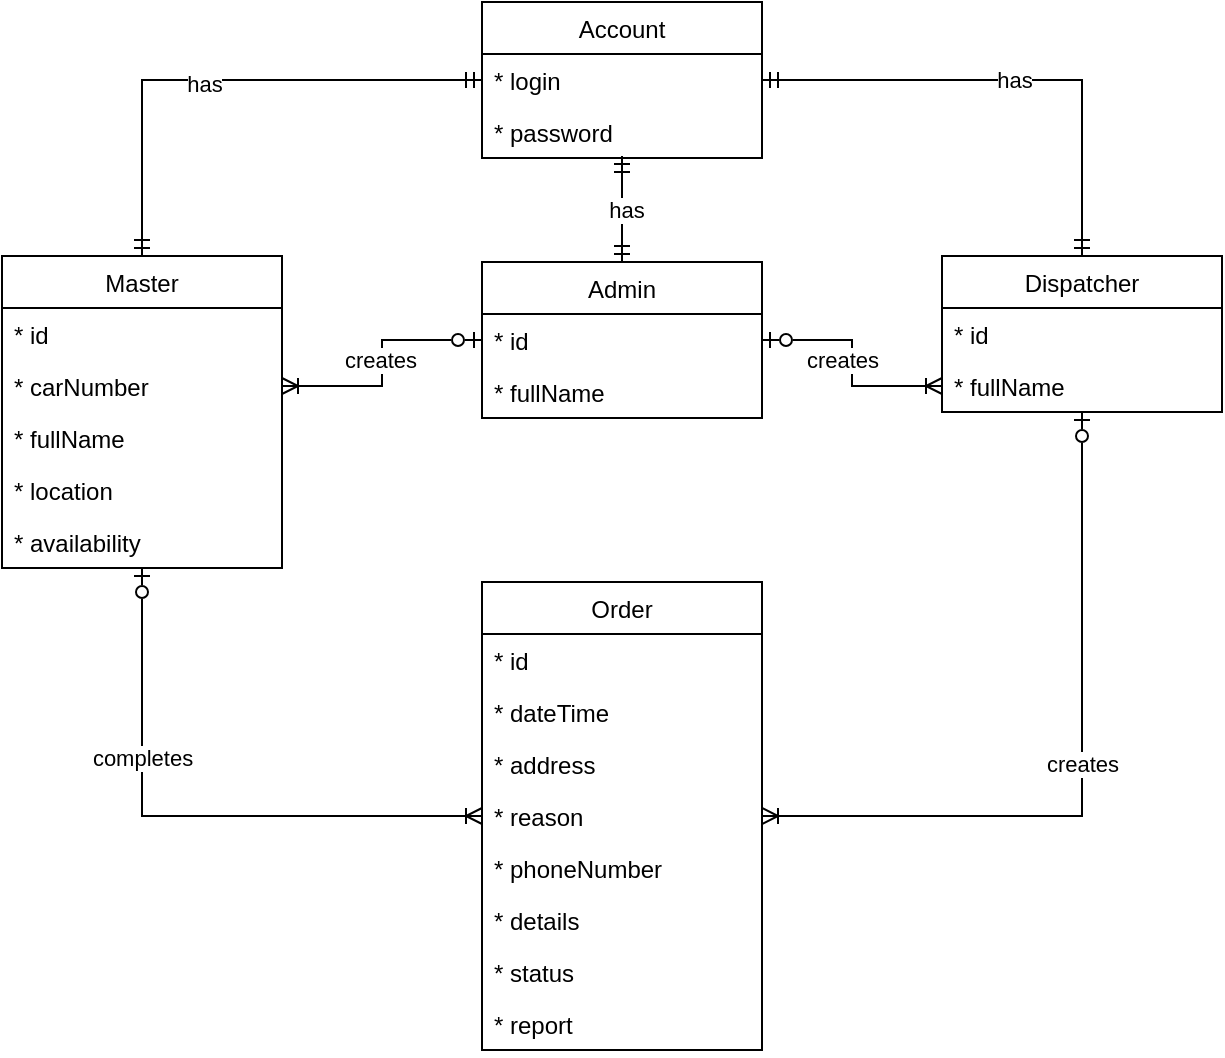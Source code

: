 <mxfile version="16.5.3"><diagram id="la74Jk2pF6MNF0WUkkZl" name="Page-1"><mxGraphModel dx="830" dy="550" grid="1" gridSize="10" guides="1" tooltips="1" connect="1" arrows="1" fold="1" page="1" pageScale="1" pageWidth="827" pageHeight="1169" math="0" shadow="0"><root><mxCell id="0"/><mxCell id="1" parent="0"/><mxCell id="uSsRIjzJTQFB9A_UZotI-1" value="Account" style="swimlane;fontStyle=0;childLayout=stackLayout;horizontal=1;startSize=26;fillColor=none;horizontalStack=0;resizeParent=1;resizeParentMax=0;resizeLast=0;collapsible=1;marginBottom=0;" vertex="1" parent="1"><mxGeometry x="360" y="150" width="140" height="78" as="geometry"/></mxCell><mxCell id="uSsRIjzJTQFB9A_UZotI-2" value="* login" style="text;strokeColor=none;fillColor=none;align=left;verticalAlign=top;spacingLeft=4;spacingRight=4;overflow=hidden;rotatable=0;points=[[0,0.5],[1,0.5]];portConstraint=eastwest;" vertex="1" parent="uSsRIjzJTQFB9A_UZotI-1"><mxGeometry y="26" width="140" height="26" as="geometry"/></mxCell><mxCell id="uSsRIjzJTQFB9A_UZotI-3" value="* password" style="text;strokeColor=none;fillColor=none;align=left;verticalAlign=top;spacingLeft=4;spacingRight=4;overflow=hidden;rotatable=0;points=[[0,0.5],[1,0.5]];portConstraint=eastwest;" vertex="1" parent="uSsRIjzJTQFB9A_UZotI-1"><mxGeometry y="52" width="140" height="26" as="geometry"/></mxCell><mxCell id="uSsRIjzJTQFB9A_UZotI-33" style="edgeStyle=orthogonalEdgeStyle;rounded=0;orthogonalLoop=1;jettySize=auto;html=1;entryX=0.5;entryY=0.962;entryDx=0;entryDy=0;entryPerimeter=0;endArrow=ERmandOne;endFill=0;startArrow=ERmandOne;startFill=0;" edge="1" parent="1" source="uSsRIjzJTQFB9A_UZotI-9" target="uSsRIjzJTQFB9A_UZotI-3"><mxGeometry relative="1" as="geometry"/></mxCell><mxCell id="uSsRIjzJTQFB9A_UZotI-40" value="has" style="edgeLabel;html=1;align=center;verticalAlign=middle;resizable=0;points=[];" vertex="1" connectable="0" parent="uSsRIjzJTQFB9A_UZotI-33"><mxGeometry x="-0.019" y="-2" relative="1" as="geometry"><mxPoint as="offset"/></mxGeometry></mxCell><mxCell id="uSsRIjzJTQFB9A_UZotI-9" value="Admin" style="swimlane;fontStyle=0;childLayout=stackLayout;horizontal=1;startSize=26;fillColor=none;horizontalStack=0;resizeParent=1;resizeParentMax=0;resizeLast=0;collapsible=1;marginBottom=0;" vertex="1" parent="1"><mxGeometry x="360" y="280" width="140" height="78" as="geometry"/></mxCell><mxCell id="uSsRIjzJTQFB9A_UZotI-10" value="* id" style="text;strokeColor=none;fillColor=none;align=left;verticalAlign=top;spacingLeft=4;spacingRight=4;overflow=hidden;rotatable=0;points=[[0,0.5],[1,0.5]];portConstraint=eastwest;" vertex="1" parent="uSsRIjzJTQFB9A_UZotI-9"><mxGeometry y="26" width="140" height="26" as="geometry"/></mxCell><mxCell id="uSsRIjzJTQFB9A_UZotI-11" value="* fullName" style="text;strokeColor=none;fillColor=none;align=left;verticalAlign=top;spacingLeft=4;spacingRight=4;overflow=hidden;rotatable=0;points=[[0,0.5],[1,0.5]];portConstraint=eastwest;" vertex="1" parent="uSsRIjzJTQFB9A_UZotI-9"><mxGeometry y="52" width="140" height="26" as="geometry"/></mxCell><mxCell id="uSsRIjzJTQFB9A_UZotI-32" style="edgeStyle=orthogonalEdgeStyle;rounded=0;orthogonalLoop=1;jettySize=auto;html=1;entryX=1;entryY=0.5;entryDx=0;entryDy=0;endArrow=ERmandOne;endFill=0;startArrow=ERmandOne;startFill=0;" edge="1" parent="1" source="uSsRIjzJTQFB9A_UZotI-13" target="uSsRIjzJTQFB9A_UZotI-2"><mxGeometry relative="1" as="geometry"/></mxCell><mxCell id="uSsRIjzJTQFB9A_UZotI-38" value="has" style="edgeLabel;html=1;align=center;verticalAlign=middle;resizable=0;points=[];" vertex="1" connectable="0" parent="uSsRIjzJTQFB9A_UZotI-32"><mxGeometry x="-0.016" relative="1" as="geometry"><mxPoint as="offset"/></mxGeometry></mxCell><mxCell id="uSsRIjzJTQFB9A_UZotI-36" style="edgeStyle=orthogonalEdgeStyle;rounded=0;orthogonalLoop=1;jettySize=auto;html=1;entryX=1;entryY=0.5;entryDx=0;entryDy=0;startArrow=ERzeroToOne;startFill=0;endArrow=ERoneToMany;endFill=0;" edge="1" parent="1" source="uSsRIjzJTQFB9A_UZotI-13" target="uSsRIjzJTQFB9A_UZotI-29"><mxGeometry relative="1" as="geometry"/></mxCell><mxCell id="uSsRIjzJTQFB9A_UZotI-43" value="creates" style="edgeLabel;html=1;align=center;verticalAlign=middle;resizable=0;points=[];" vertex="1" connectable="0" parent="uSsRIjzJTQFB9A_UZotI-36"><mxGeometry x="-0.238" relative="1" as="geometry"><mxPoint y="38" as="offset"/></mxGeometry></mxCell><mxCell id="uSsRIjzJTQFB9A_UZotI-13" value="Dispatcher" style="swimlane;fontStyle=0;childLayout=stackLayout;horizontal=1;startSize=26;fillColor=none;horizontalStack=0;resizeParent=1;resizeParentMax=0;resizeLast=0;collapsible=1;marginBottom=0;" vertex="1" parent="1"><mxGeometry x="590" y="277" width="140" height="78" as="geometry"/></mxCell><mxCell id="uSsRIjzJTQFB9A_UZotI-14" value="* id" style="text;strokeColor=none;fillColor=none;align=left;verticalAlign=top;spacingLeft=4;spacingRight=4;overflow=hidden;rotatable=0;points=[[0,0.5],[1,0.5]];portConstraint=eastwest;" vertex="1" parent="uSsRIjzJTQFB9A_UZotI-13"><mxGeometry y="26" width="140" height="26" as="geometry"/></mxCell><mxCell id="uSsRIjzJTQFB9A_UZotI-15" value="* fullName" style="text;strokeColor=none;fillColor=none;align=left;verticalAlign=top;spacingLeft=4;spacingRight=4;overflow=hidden;rotatable=0;points=[[0,0.5],[1,0.5]];portConstraint=eastwest;" vertex="1" parent="uSsRIjzJTQFB9A_UZotI-13"><mxGeometry y="52" width="140" height="26" as="geometry"/></mxCell><mxCell id="uSsRIjzJTQFB9A_UZotI-31" style="edgeStyle=orthogonalEdgeStyle;rounded=0;orthogonalLoop=1;jettySize=auto;html=1;entryX=0;entryY=0.5;entryDx=0;entryDy=0;endArrow=ERmandOne;endFill=0;startArrow=ERmandOne;startFill=0;" edge="1" parent="1" source="uSsRIjzJTQFB9A_UZotI-17" target="uSsRIjzJTQFB9A_UZotI-2"><mxGeometry relative="1" as="geometry"/></mxCell><mxCell id="uSsRIjzJTQFB9A_UZotI-39" value="has" style="edgeLabel;html=1;align=center;verticalAlign=middle;resizable=0;points=[];" vertex="1" connectable="0" parent="uSsRIjzJTQFB9A_UZotI-31"><mxGeometry x="-0.077" y="-2" relative="1" as="geometry"><mxPoint as="offset"/></mxGeometry></mxCell><mxCell id="uSsRIjzJTQFB9A_UZotI-37" style="edgeStyle=orthogonalEdgeStyle;rounded=0;orthogonalLoop=1;jettySize=auto;html=1;entryX=0;entryY=0.5;entryDx=0;entryDy=0;startArrow=ERzeroToOne;startFill=0;endArrow=ERoneToMany;endFill=0;" edge="1" parent="1" source="uSsRIjzJTQFB9A_UZotI-17" target="uSsRIjzJTQFB9A_UZotI-29"><mxGeometry relative="1" as="geometry"/></mxCell><mxCell id="uSsRIjzJTQFB9A_UZotI-44" value="completes" style="edgeLabel;html=1;align=center;verticalAlign=middle;resizable=0;points=[];" vertex="1" connectable="0" parent="uSsRIjzJTQFB9A_UZotI-37"><mxGeometry x="-0.4" y="-2" relative="1" as="geometry"><mxPoint x="2" y="7" as="offset"/></mxGeometry></mxCell><mxCell id="uSsRIjzJTQFB9A_UZotI-17" value="Master" style="swimlane;fontStyle=0;childLayout=stackLayout;horizontal=1;startSize=26;fillColor=none;horizontalStack=0;resizeParent=1;resizeParentMax=0;resizeLast=0;collapsible=1;marginBottom=0;" vertex="1" parent="1"><mxGeometry x="120" y="277" width="140" height="156" as="geometry"/></mxCell><mxCell id="uSsRIjzJTQFB9A_UZotI-18" value="* id" style="text;strokeColor=none;fillColor=none;align=left;verticalAlign=top;spacingLeft=4;spacingRight=4;overflow=hidden;rotatable=0;points=[[0,0.5],[1,0.5]];portConstraint=eastwest;" vertex="1" parent="uSsRIjzJTQFB9A_UZotI-17"><mxGeometry y="26" width="140" height="26" as="geometry"/></mxCell><mxCell id="uSsRIjzJTQFB9A_UZotI-19" value="* carNumber" style="text;strokeColor=none;fillColor=none;align=left;verticalAlign=top;spacingLeft=4;spacingRight=4;overflow=hidden;rotatable=0;points=[[0,0.5],[1,0.5]];portConstraint=eastwest;" vertex="1" parent="uSsRIjzJTQFB9A_UZotI-17"><mxGeometry y="52" width="140" height="26" as="geometry"/></mxCell><mxCell id="uSsRIjzJTQFB9A_UZotI-45" value="* fullName" style="text;strokeColor=none;fillColor=none;align=left;verticalAlign=top;spacingLeft=4;spacingRight=4;overflow=hidden;rotatable=0;points=[[0,0.5],[1,0.5]];portConstraint=eastwest;" vertex="1" parent="uSsRIjzJTQFB9A_UZotI-17"><mxGeometry y="78" width="140" height="26" as="geometry"/></mxCell><mxCell id="uSsRIjzJTQFB9A_UZotI-20" value="* location" style="text;strokeColor=none;fillColor=none;align=left;verticalAlign=top;spacingLeft=4;spacingRight=4;overflow=hidden;rotatable=0;points=[[0,0.5],[1,0.5]];portConstraint=eastwest;" vertex="1" parent="uSsRIjzJTQFB9A_UZotI-17"><mxGeometry y="104" width="140" height="26" as="geometry"/></mxCell><mxCell id="uSsRIjzJTQFB9A_UZotI-21" value="* availability" style="text;strokeColor=none;fillColor=none;align=left;verticalAlign=top;spacingLeft=4;spacingRight=4;overflow=hidden;rotatable=0;points=[[0,0.5],[1,0.5]];portConstraint=eastwest;" vertex="1" parent="uSsRIjzJTQFB9A_UZotI-17"><mxGeometry y="130" width="140" height="26" as="geometry"/></mxCell><mxCell id="uSsRIjzJTQFB9A_UZotI-22" value="Order" style="swimlane;fontStyle=0;childLayout=stackLayout;horizontal=1;startSize=26;fillColor=none;horizontalStack=0;resizeParent=1;resizeParentMax=0;resizeLast=0;collapsible=1;marginBottom=0;" vertex="1" parent="1"><mxGeometry x="360" y="440" width="140" height="234" as="geometry"/></mxCell><mxCell id="uSsRIjzJTQFB9A_UZotI-23" value="* id" style="text;strokeColor=none;fillColor=none;align=left;verticalAlign=top;spacingLeft=4;spacingRight=4;overflow=hidden;rotatable=0;points=[[0,0.5],[1,0.5]];portConstraint=eastwest;" vertex="1" parent="uSsRIjzJTQFB9A_UZotI-22"><mxGeometry y="26" width="140" height="26" as="geometry"/></mxCell><mxCell id="uSsRIjzJTQFB9A_UZotI-24" value="* dateTime" style="text;strokeColor=none;fillColor=none;align=left;verticalAlign=top;spacingLeft=4;spacingRight=4;overflow=hidden;rotatable=0;points=[[0,0.5],[1,0.5]];portConstraint=eastwest;" vertex="1" parent="uSsRIjzJTQFB9A_UZotI-22"><mxGeometry y="52" width="140" height="26" as="geometry"/></mxCell><mxCell id="uSsRIjzJTQFB9A_UZotI-25" value="* address" style="text;strokeColor=none;fillColor=none;align=left;verticalAlign=top;spacingLeft=4;spacingRight=4;overflow=hidden;rotatable=0;points=[[0,0.5],[1,0.5]];portConstraint=eastwest;" vertex="1" parent="uSsRIjzJTQFB9A_UZotI-22"><mxGeometry y="78" width="140" height="26" as="geometry"/></mxCell><mxCell id="uSsRIjzJTQFB9A_UZotI-29" value="* reason" style="text;strokeColor=none;fillColor=none;align=left;verticalAlign=top;spacingLeft=4;spacingRight=4;overflow=hidden;rotatable=0;points=[[0,0.5],[1,0.5]];portConstraint=eastwest;" vertex="1" parent="uSsRIjzJTQFB9A_UZotI-22"><mxGeometry y="104" width="140" height="26" as="geometry"/></mxCell><mxCell id="uSsRIjzJTQFB9A_UZotI-28" value="* phoneNumber" style="text;strokeColor=none;fillColor=none;align=left;verticalAlign=top;spacingLeft=4;spacingRight=4;overflow=hidden;rotatable=0;points=[[0,0.5],[1,0.5]];portConstraint=eastwest;" vertex="1" parent="uSsRIjzJTQFB9A_UZotI-22"><mxGeometry y="130" width="140" height="26" as="geometry"/></mxCell><mxCell id="uSsRIjzJTQFB9A_UZotI-27" value="* details" style="text;strokeColor=none;fillColor=none;align=left;verticalAlign=top;spacingLeft=4;spacingRight=4;overflow=hidden;rotatable=0;points=[[0,0.5],[1,0.5]];portConstraint=eastwest;" vertex="1" parent="uSsRIjzJTQFB9A_UZotI-22"><mxGeometry y="156" width="140" height="26" as="geometry"/></mxCell><mxCell id="uSsRIjzJTQFB9A_UZotI-26" value="* status" style="text;strokeColor=none;fillColor=none;align=left;verticalAlign=top;spacingLeft=4;spacingRight=4;overflow=hidden;rotatable=0;points=[[0,0.5],[1,0.5]];portConstraint=eastwest;" vertex="1" parent="uSsRIjzJTQFB9A_UZotI-22"><mxGeometry y="182" width="140" height="26" as="geometry"/></mxCell><mxCell id="uSsRIjzJTQFB9A_UZotI-30" value="* report" style="text;strokeColor=none;fillColor=none;align=left;verticalAlign=top;spacingLeft=4;spacingRight=4;overflow=hidden;rotatable=0;points=[[0,0.5],[1,0.5]];portConstraint=eastwest;" vertex="1" parent="uSsRIjzJTQFB9A_UZotI-22"><mxGeometry y="208" width="140" height="26" as="geometry"/></mxCell><mxCell id="uSsRIjzJTQFB9A_UZotI-34" style="edgeStyle=orthogonalEdgeStyle;rounded=0;orthogonalLoop=1;jettySize=auto;html=1;entryX=0;entryY=0.5;entryDx=0;entryDy=0;startArrow=ERzeroToOne;startFill=0;endArrow=ERoneToMany;endFill=0;" edge="1" parent="1" source="uSsRIjzJTQFB9A_UZotI-10" target="uSsRIjzJTQFB9A_UZotI-15"><mxGeometry relative="1" as="geometry"/></mxCell><mxCell id="uSsRIjzJTQFB9A_UZotI-41" value="creates" style="edgeLabel;html=1;align=center;verticalAlign=middle;resizable=0;points=[];" vertex="1" connectable="0" parent="uSsRIjzJTQFB9A_UZotI-34"><mxGeometry x="-0.097" y="2" relative="1" as="geometry"><mxPoint x="-7" y="4" as="offset"/></mxGeometry></mxCell><mxCell id="uSsRIjzJTQFB9A_UZotI-35" style="edgeStyle=orthogonalEdgeStyle;rounded=0;orthogonalLoop=1;jettySize=auto;html=1;exitX=0;exitY=0.5;exitDx=0;exitDy=0;entryX=1;entryY=0.5;entryDx=0;entryDy=0;startArrow=ERzeroToOne;startFill=0;endArrow=ERoneToMany;endFill=0;" edge="1" parent="1" source="uSsRIjzJTQFB9A_UZotI-10" target="uSsRIjzJTQFB9A_UZotI-19"><mxGeometry relative="1" as="geometry"/></mxCell><mxCell id="uSsRIjzJTQFB9A_UZotI-42" value="creates" style="edgeLabel;html=1;align=center;verticalAlign=middle;resizable=0;points=[];" vertex="1" connectable="0" parent="uSsRIjzJTQFB9A_UZotI-35"><mxGeometry x="-0.122" y="-1" relative="1" as="geometry"><mxPoint y="6" as="offset"/></mxGeometry></mxCell></root></mxGraphModel></diagram></mxfile>